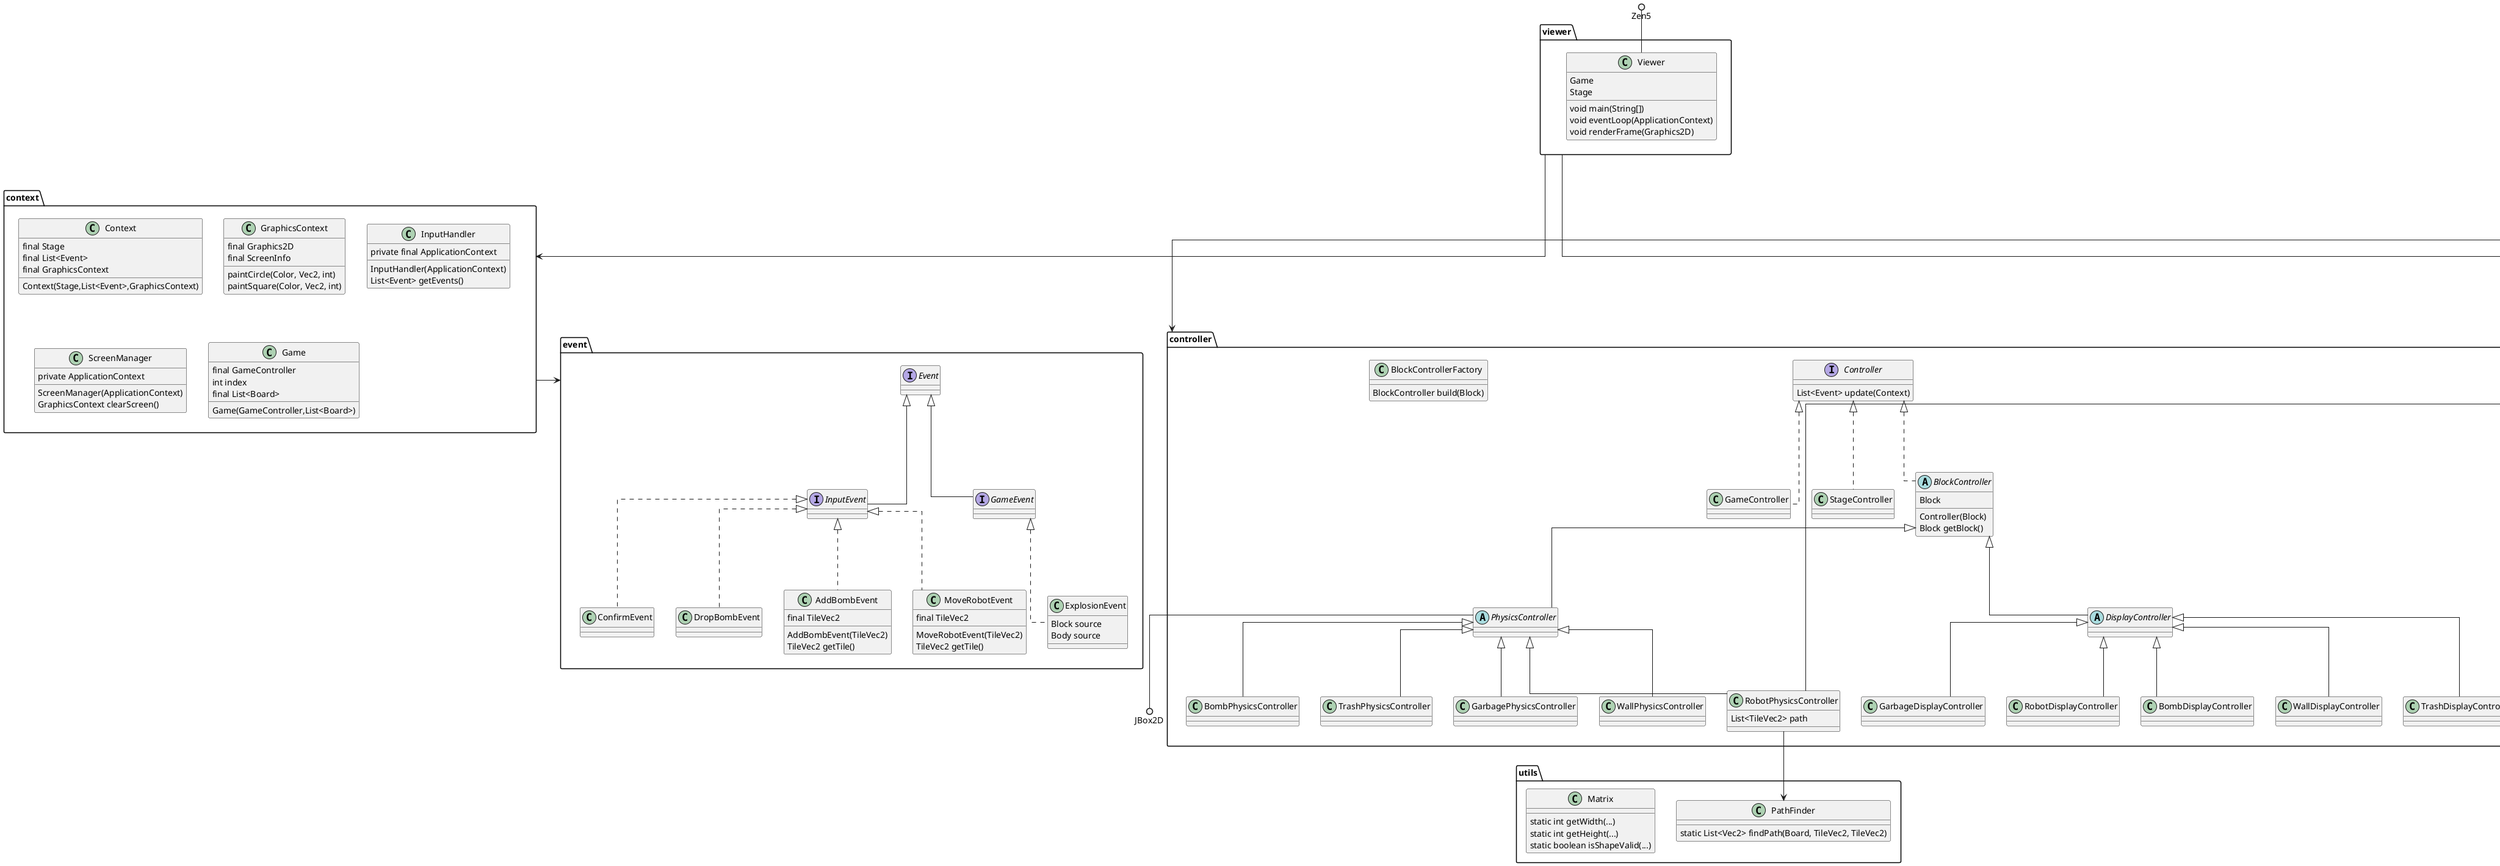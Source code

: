 @startuml

skinparam linetype ortho

package utils {
  class PathFinder {
    static List<Vec2> findPath(Board, TileVec2, TileVec2)
  }

  class Matrix {
    static int getWidth(...)
    static int getHeight(...)
    static boolean isShapeValid(...)
  }
}

package viewer {
  class Viewer {
    Game
    Stage
    void main(String[])
    void eventLoop(ApplicationContext)
    void renderFrame(Graphics2D)
  }
}

package context {
  class Context {
    Context(Stage,List<Event>,GraphicsContext)
    final Stage
    final List<Event>
    final GraphicsContext
  }

  class GraphicsContext {
    final Graphics2D
    final ScreenInfo
    paintCircle(Color, Vec2, int)
    paintSquare(Color, Vec2, int)
  }

  class InputHandler {
    private final ApplicationContext
    InputHandler(ApplicationContext)
    List<Event> getEvents()
  }

  class ScreenManager {
    private ApplicationContext
    ScreenManager(ApplicationContext)
    GraphicsContext clearScreen()
  }

  class Game {
    final GameController
    int index
    final List<Board>
    Game(GameController,List<Board>)
  }
}

package event {
  interface Event

  interface InputEvent implements Event
  interface GameEvent implements Event

  class DropBombEvent implements InputEvent

  class AddBombEvent implements InputEvent {
    final TileVec2
    AddBombEvent(TileVec2)
    TileVec2 getTile()
  }

  class MoveRobotEvent implements InputEvent {
    final TileVec2
    MoveRobotEvent(TileVec2)
    TileVec2 getTile()
  }

  class ConfirmEvent implements InputEvent

  class ExplosionEvent implements GameEvent {
    Block source
    Body source
  }
}

package board {
  class Board {
    Board(width, height)
    BlockType getBlockTypeAt(TileVec2)
    BlockType setBlockTypeAt(TileVec2, BlockType)
  }

  class BoardParser {
    static Board parse(File)
  }

  class BoardValidator {
    static bool validate(Board)
  }

  class BoardConverter {
    static Board worldToBoard(List<Block>)
    static List<Block> boardToWorld(Board)
  }

  class TileVec2 {
    static final int TILE_DIM
    static TileVec2 fromVec2(Vec2)

    Vec2
    TileVec2(col, row)
    Vec2 toPixelPos()
  }
}

package model {
  enum BlockType {
    FREE
    WALL
    TRASH
    GARBAGE
    ROBOT
    BOMB
  }

  class BlockFactory {
    Block build(BlockType, Vec2)
  }

  abstract class Block {
    List<Controller>

    Block(Vec2)
    Vec2 getPosition()
    void setPosition(Vec2)
    List<Event> update(Context)
  }

  abstract class StaticBlock extends Block
  class WallBlock extends StaticBlock
  class TrashBlock extends StaticBlock
  class BombBlock extends StaticBlock

  class GarbageBlock extends Block
  class RobotBlock extends Block

  class Stage {
    StageController
    List<Block>
    Stage(Board)
    List<Block> getBlocks()
    List<Event> update(Context)
    bool isCleared()
  }
}

package controller {
  interface Controller {
    List<Event> update(Context)
  }

  abstract class BlockController implements Controller {
    Block
    Controller(Block)
    Block getBlock()
  }

  class BlockControllerFactory {
    BlockController build(Block)
  }

  class GameController implements Controller
  class StageController implements Controller

  abstract class PhysicsController extends BlockController
  abstract class DisplayController extends BlockController

  class WallPhysicsController extends PhysicsController
  class WallDisplayController extends DisplayController

  class TrashPhysicsController extends PhysicsController
  class TrashDisplayController extends DisplayController

  class GarbagePhysicsController extends PhysicsController
  class GarbageDisplayController extends DisplayController

  class RobotPhysicsController extends PhysicsController {
    List<TileVec2> path
  }

  class RobotDisplayController extends DisplayController

  class BombPhysicsController extends PhysicsController
  class BombDisplayController extends DisplayController
}

RobotPhysicsController --> PathFinder
RobotPhysicsController --> BoardConverter

Stage --> BoardConverter

PhysicsController --() JBox2D
Zen5 ()-- Viewer

viewer --> context
viewer --> model

context --> event

model --> controller

board --> model

@enduml
